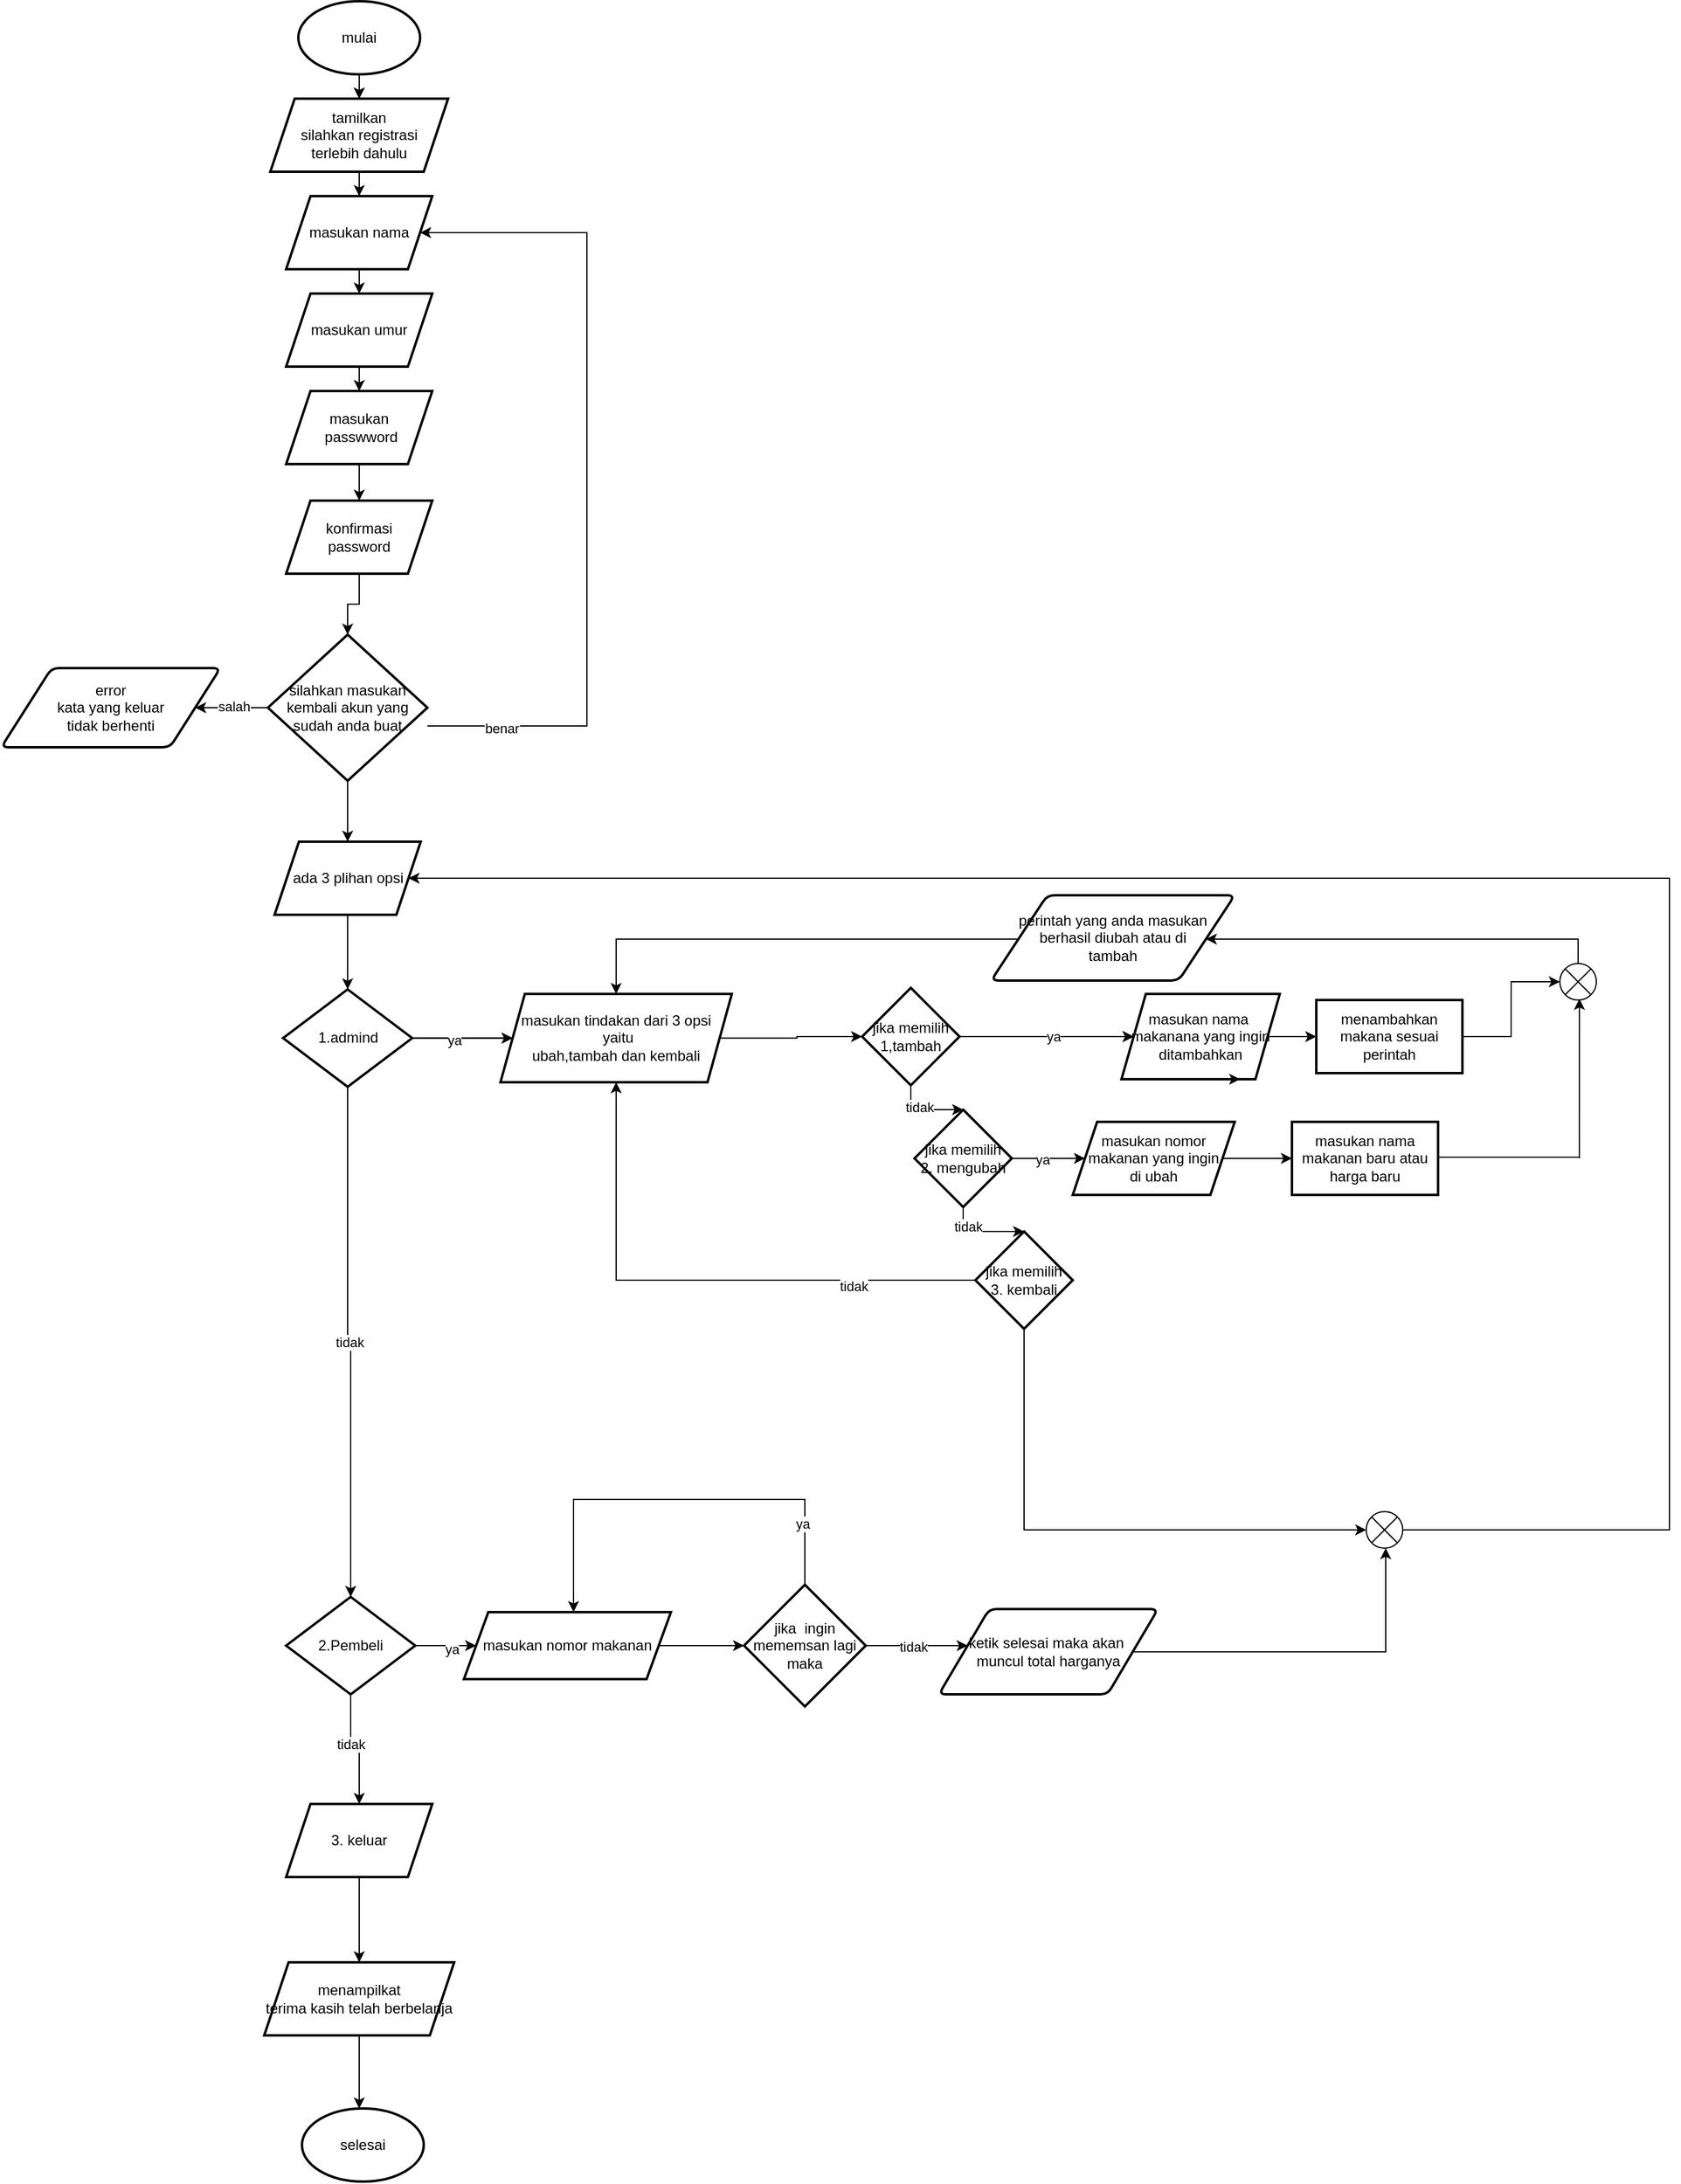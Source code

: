 <mxfile version="22.0.4" type="device">
  <diagram name="Halaman-1" id="zYmNK1WFixq8efv47aNe">
    <mxGraphModel dx="1379" dy="563" grid="1" gridSize="10" guides="1" tooltips="1" connect="1" arrows="1" fold="1" page="1" pageScale="1" pageWidth="827" pageHeight="1169" math="0" shadow="0">
      <root>
        <mxCell id="0" />
        <mxCell id="1" parent="0" />
        <mxCell id="SXLZmtbMJsGRSgjmOWH3-4" value="" style="edgeStyle=orthogonalEdgeStyle;rounded=0;orthogonalLoop=1;jettySize=auto;html=1;" edge="1" parent="1" source="SXLZmtbMJsGRSgjmOWH3-1" target="SXLZmtbMJsGRSgjmOWH3-3">
          <mxGeometry relative="1" as="geometry" />
        </mxCell>
        <mxCell id="SXLZmtbMJsGRSgjmOWH3-8" value="" style="edgeStyle=orthogonalEdgeStyle;rounded=0;orthogonalLoop=1;jettySize=auto;html=1;" edge="1" parent="1" source="SXLZmtbMJsGRSgjmOWH3-1" target="SXLZmtbMJsGRSgjmOWH3-3">
          <mxGeometry relative="1" as="geometry" />
        </mxCell>
        <mxCell id="SXLZmtbMJsGRSgjmOWH3-1" value="mulai" style="strokeWidth=2;html=1;shape=mxgraph.flowchart.start_1;whiteSpace=wrap;" vertex="1" parent="1">
          <mxGeometry x="361" y="130" width="100" height="60" as="geometry" />
        </mxCell>
        <mxCell id="SXLZmtbMJsGRSgjmOWH3-6" value="" style="edgeStyle=orthogonalEdgeStyle;rounded=0;orthogonalLoop=1;jettySize=auto;html=1;" edge="1" parent="1" source="SXLZmtbMJsGRSgjmOWH3-3" target="SXLZmtbMJsGRSgjmOWH3-5">
          <mxGeometry relative="1" as="geometry" />
        </mxCell>
        <mxCell id="SXLZmtbMJsGRSgjmOWH3-3" value="tamilkan&lt;br&gt;silahkan registrasi&lt;br&gt;terlebih dahulu" style="shape=parallelogram;perimeter=parallelogramPerimeter;whiteSpace=wrap;html=1;fixedSize=1;strokeWidth=2;" vertex="1" parent="1">
          <mxGeometry x="338" y="210" width="146" height="60" as="geometry" />
        </mxCell>
        <mxCell id="SXLZmtbMJsGRSgjmOWH3-10" value="" style="edgeStyle=orthogonalEdgeStyle;rounded=0;orthogonalLoop=1;jettySize=auto;html=1;" edge="1" parent="1" source="SXLZmtbMJsGRSgjmOWH3-5" target="SXLZmtbMJsGRSgjmOWH3-9">
          <mxGeometry relative="1" as="geometry" />
        </mxCell>
        <mxCell id="SXLZmtbMJsGRSgjmOWH3-5" value="masukan nama" style="shape=parallelogram;perimeter=parallelogramPerimeter;whiteSpace=wrap;html=1;fixedSize=1;strokeWidth=2;" vertex="1" parent="1">
          <mxGeometry x="351" y="290" width="120" height="60" as="geometry" />
        </mxCell>
        <mxCell id="SXLZmtbMJsGRSgjmOWH3-12" value="" style="edgeStyle=orthogonalEdgeStyle;rounded=0;orthogonalLoop=1;jettySize=auto;html=1;" edge="1" parent="1" source="SXLZmtbMJsGRSgjmOWH3-9" target="SXLZmtbMJsGRSgjmOWH3-11">
          <mxGeometry relative="1" as="geometry" />
        </mxCell>
        <mxCell id="SXLZmtbMJsGRSgjmOWH3-9" value="masukan umur" style="shape=parallelogram;perimeter=parallelogramPerimeter;whiteSpace=wrap;html=1;fixedSize=1;strokeWidth=2;" vertex="1" parent="1">
          <mxGeometry x="351" y="370" width="120" height="60" as="geometry" />
        </mxCell>
        <mxCell id="SXLZmtbMJsGRSgjmOWH3-27" value="" style="edgeStyle=orthogonalEdgeStyle;rounded=0;orthogonalLoop=1;jettySize=auto;html=1;" edge="1" parent="1" source="SXLZmtbMJsGRSgjmOWH3-11" target="SXLZmtbMJsGRSgjmOWH3-26">
          <mxGeometry relative="1" as="geometry" />
        </mxCell>
        <mxCell id="SXLZmtbMJsGRSgjmOWH3-11" value="masukan&lt;br&gt;&amp;nbsp;passwword" style="shape=parallelogram;perimeter=parallelogramPerimeter;whiteSpace=wrap;html=1;fixedSize=1;strokeWidth=2;" vertex="1" parent="1">
          <mxGeometry x="351" y="450" width="120" height="60" as="geometry" />
        </mxCell>
        <mxCell id="SXLZmtbMJsGRSgjmOWH3-31" value="" style="edgeStyle=orthogonalEdgeStyle;rounded=0;orthogonalLoop=1;jettySize=auto;html=1;" edge="1" parent="1" source="SXLZmtbMJsGRSgjmOWH3-15" target="SXLZmtbMJsGRSgjmOWH3-30">
          <mxGeometry relative="1" as="geometry" />
        </mxCell>
        <mxCell id="SXLZmtbMJsGRSgjmOWH3-35" value="" style="edgeStyle=orthogonalEdgeStyle;rounded=0;orthogonalLoop=1;jettySize=auto;html=1;" edge="1" parent="1" source="SXLZmtbMJsGRSgjmOWH3-15" target="SXLZmtbMJsGRSgjmOWH3-29">
          <mxGeometry relative="1" as="geometry" />
        </mxCell>
        <mxCell id="SXLZmtbMJsGRSgjmOWH3-41" value="salah&lt;br&gt;" style="edgeLabel;html=1;align=center;verticalAlign=middle;resizable=0;points=[];" vertex="1" connectable="0" parent="SXLZmtbMJsGRSgjmOWH3-35">
          <mxGeometry x="-0.031" y="-1" relative="1" as="geometry">
            <mxPoint as="offset" />
          </mxGeometry>
        </mxCell>
        <mxCell id="SXLZmtbMJsGRSgjmOWH3-37" value="" style="edgeStyle=orthogonalEdgeStyle;rounded=0;orthogonalLoop=1;jettySize=auto;html=1;" edge="1" parent="1" source="SXLZmtbMJsGRSgjmOWH3-15" target="SXLZmtbMJsGRSgjmOWH3-5">
          <mxGeometry relative="1" as="geometry">
            <mxPoint x="597" y="330" as="targetPoint" />
            <Array as="points">
              <mxPoint x="598" y="725" />
              <mxPoint x="598" y="320" />
            </Array>
          </mxGeometry>
        </mxCell>
        <mxCell id="SXLZmtbMJsGRSgjmOWH3-42" value="benar" style="edgeLabel;html=1;align=center;verticalAlign=middle;resizable=0;points=[];" vertex="1" connectable="0" parent="SXLZmtbMJsGRSgjmOWH3-37">
          <mxGeometry x="-0.82" y="-2" relative="1" as="geometry">
            <mxPoint as="offset" />
          </mxGeometry>
        </mxCell>
        <mxCell id="SXLZmtbMJsGRSgjmOWH3-15" value="silahkan masukan kembali akun yang sudah anda buat" style="strokeWidth=2;html=1;shape=mxgraph.flowchart.decision;whiteSpace=wrap;" vertex="1" parent="1">
          <mxGeometry x="336" y="650" width="131" height="120" as="geometry" />
        </mxCell>
        <mxCell id="SXLZmtbMJsGRSgjmOWH3-28" value="" style="edgeStyle=orthogonalEdgeStyle;rounded=0;orthogonalLoop=1;jettySize=auto;html=1;" edge="1" parent="1" source="SXLZmtbMJsGRSgjmOWH3-26" target="SXLZmtbMJsGRSgjmOWH3-15">
          <mxGeometry relative="1" as="geometry" />
        </mxCell>
        <mxCell id="SXLZmtbMJsGRSgjmOWH3-26" value="konfirmasi&lt;br&gt;password" style="shape=parallelogram;perimeter=parallelogramPerimeter;whiteSpace=wrap;html=1;fixedSize=1;strokeWidth=2;" vertex="1" parent="1">
          <mxGeometry x="351" y="540" width="120" height="60" as="geometry" />
        </mxCell>
        <mxCell id="SXLZmtbMJsGRSgjmOWH3-29" value="error&lt;br&gt;kata yang keluar&lt;br&gt;tidak berhenti" style="shape=parallelogram;html=1;strokeWidth=2;perimeter=parallelogramPerimeter;whiteSpace=wrap;rounded=1;arcSize=12;size=0.23;" vertex="1" parent="1">
          <mxGeometry x="117" y="677.5" width="180" height="65" as="geometry" />
        </mxCell>
        <mxCell id="SXLZmtbMJsGRSgjmOWH3-33" value="" style="edgeStyle=orthogonalEdgeStyle;rounded=0;orthogonalLoop=1;jettySize=auto;html=1;" edge="1" parent="1" source="SXLZmtbMJsGRSgjmOWH3-30" target="SXLZmtbMJsGRSgjmOWH3-32">
          <mxGeometry relative="1" as="geometry" />
        </mxCell>
        <mxCell id="SXLZmtbMJsGRSgjmOWH3-30" value="ada 3 plihan opsi" style="shape=parallelogram;perimeter=parallelogramPerimeter;whiteSpace=wrap;html=1;fixedSize=1;strokeWidth=2;" vertex="1" parent="1">
          <mxGeometry x="341.5" y="820" width="120" height="60" as="geometry" />
        </mxCell>
        <mxCell id="SXLZmtbMJsGRSgjmOWH3-44" value="" style="edgeStyle=orthogonalEdgeStyle;rounded=0;orthogonalLoop=1;jettySize=auto;html=1;" edge="1" parent="1" source="SXLZmtbMJsGRSgjmOWH3-32" target="SXLZmtbMJsGRSgjmOWH3-43">
          <mxGeometry relative="1" as="geometry" />
        </mxCell>
        <mxCell id="SXLZmtbMJsGRSgjmOWH3-45" value="" style="edgeStyle=orthogonalEdgeStyle;rounded=0;orthogonalLoop=1;jettySize=auto;html=1;" edge="1" parent="1" source="SXLZmtbMJsGRSgjmOWH3-32" target="SXLZmtbMJsGRSgjmOWH3-43">
          <mxGeometry relative="1" as="geometry" />
        </mxCell>
        <mxCell id="SXLZmtbMJsGRSgjmOWH3-46" value="ya" style="edgeLabel;html=1;align=center;verticalAlign=middle;resizable=0;points=[];" vertex="1" connectable="0" parent="SXLZmtbMJsGRSgjmOWH3-45">
          <mxGeometry x="-0.175" y="-1" relative="1" as="geometry">
            <mxPoint as="offset" />
          </mxGeometry>
        </mxCell>
        <mxCell id="SXLZmtbMJsGRSgjmOWH3-48" value="tidak" style="edgeStyle=orthogonalEdgeStyle;rounded=0;orthogonalLoop=1;jettySize=auto;html=1;" edge="1" parent="1" source="SXLZmtbMJsGRSgjmOWH3-32" target="SXLZmtbMJsGRSgjmOWH3-47">
          <mxGeometry relative="1" as="geometry" />
        </mxCell>
        <mxCell id="SXLZmtbMJsGRSgjmOWH3-32" value="1.admind" style="rhombus;whiteSpace=wrap;html=1;strokeWidth=2;" vertex="1" parent="1">
          <mxGeometry x="348.5" y="941.25" width="106" height="80" as="geometry" />
        </mxCell>
        <mxCell id="SXLZmtbMJsGRSgjmOWH3-52" value="" style="edgeStyle=orthogonalEdgeStyle;rounded=0;orthogonalLoop=1;jettySize=auto;html=1;" edge="1" parent="1" source="SXLZmtbMJsGRSgjmOWH3-43" target="SXLZmtbMJsGRSgjmOWH3-51">
          <mxGeometry relative="1" as="geometry" />
        </mxCell>
        <mxCell id="SXLZmtbMJsGRSgjmOWH3-43" value="masukan tindakan dari 3 opsi&lt;br&gt;&amp;nbsp;yaitu&lt;br&gt;ubah,tambah dan kembali" style="shape=parallelogram;perimeter=parallelogramPerimeter;whiteSpace=wrap;html=1;fixedSize=1;strokeWidth=2;" vertex="1" parent="1">
          <mxGeometry x="527" y="945" width="190" height="72.5" as="geometry" />
        </mxCell>
        <mxCell id="SXLZmtbMJsGRSgjmOWH3-86" value="" style="edgeStyle=orthogonalEdgeStyle;rounded=0;orthogonalLoop=1;jettySize=auto;html=1;" edge="1" parent="1" source="SXLZmtbMJsGRSgjmOWH3-47" target="SXLZmtbMJsGRSgjmOWH3-85">
          <mxGeometry relative="1" as="geometry" />
        </mxCell>
        <mxCell id="SXLZmtbMJsGRSgjmOWH3-127" value="ya&lt;br&gt;" style="edgeLabel;html=1;align=center;verticalAlign=middle;resizable=0;points=[];" vertex="1" connectable="0" parent="SXLZmtbMJsGRSgjmOWH3-86">
          <mxGeometry x="0.246" y="-3" relative="1" as="geometry">
            <mxPoint x="-1" as="offset" />
          </mxGeometry>
        </mxCell>
        <mxCell id="SXLZmtbMJsGRSgjmOWH3-124" value="" style="edgeStyle=orthogonalEdgeStyle;rounded=0;orthogonalLoop=1;jettySize=auto;html=1;" edge="1" parent="1" source="SXLZmtbMJsGRSgjmOWH3-47" target="SXLZmtbMJsGRSgjmOWH3-123">
          <mxGeometry relative="1" as="geometry" />
        </mxCell>
        <mxCell id="SXLZmtbMJsGRSgjmOWH3-128" value="tidak" style="edgeLabel;html=1;align=center;verticalAlign=middle;resizable=0;points=[];" vertex="1" connectable="0" parent="SXLZmtbMJsGRSgjmOWH3-124">
          <mxGeometry x="-0.17" relative="1" as="geometry">
            <mxPoint as="offset" />
          </mxGeometry>
        </mxCell>
        <mxCell id="SXLZmtbMJsGRSgjmOWH3-47" value="2.Pembeli" style="rhombus;whiteSpace=wrap;html=1;strokeWidth=2;" vertex="1" parent="1">
          <mxGeometry x="351" y="1440" width="106" height="80" as="geometry" />
        </mxCell>
        <mxCell id="SXLZmtbMJsGRSgjmOWH3-106" value="" style="edgeStyle=orthogonalEdgeStyle;rounded=0;orthogonalLoop=1;jettySize=auto;html=1;" edge="1" parent="1">
          <mxGeometry relative="1" as="geometry">
            <mxPoint x="1283" y="1079" as="sourcePoint" />
            <mxPoint x="1413.07" y="949" as="targetPoint" />
            <Array as="points">
              <mxPoint x="1413.07" y="1079" />
              <mxPoint x="1398.07" y="1080" />
            </Array>
          </mxGeometry>
        </mxCell>
        <mxCell id="SXLZmtbMJsGRSgjmOWH3-49" value="masukan nama makanan baru atau harga baru" style="whiteSpace=wrap;html=1;strokeWidth=2;" vertex="1" parent="1">
          <mxGeometry x="1177" y="1050" width="120" height="60" as="geometry" />
        </mxCell>
        <mxCell id="SXLZmtbMJsGRSgjmOWH3-56" value="" style="edgeStyle=orthogonalEdgeStyle;rounded=0;orthogonalLoop=1;jettySize=auto;html=1;" edge="1" parent="1" source="SXLZmtbMJsGRSgjmOWH3-51" target="SXLZmtbMJsGRSgjmOWH3-55">
          <mxGeometry relative="1" as="geometry" />
        </mxCell>
        <mxCell id="SXLZmtbMJsGRSgjmOWH3-58" value="" style="edgeStyle=orthogonalEdgeStyle;rounded=0;orthogonalLoop=1;jettySize=auto;html=1;" edge="1" parent="1" source="SXLZmtbMJsGRSgjmOWH3-51" target="SXLZmtbMJsGRSgjmOWH3-55">
          <mxGeometry relative="1" as="geometry" />
        </mxCell>
        <mxCell id="SXLZmtbMJsGRSgjmOWH3-59" value="ya" style="edgeLabel;html=1;align=center;verticalAlign=middle;resizable=0;points=[];" vertex="1" connectable="0" parent="SXLZmtbMJsGRSgjmOWH3-58">
          <mxGeometry x="0.068" relative="1" as="geometry">
            <mxPoint as="offset" />
          </mxGeometry>
        </mxCell>
        <mxCell id="SXLZmtbMJsGRSgjmOWH3-61" value="" style="edgeStyle=orthogonalEdgeStyle;rounded=0;orthogonalLoop=1;jettySize=auto;html=1;" edge="1" parent="1" source="SXLZmtbMJsGRSgjmOWH3-51" target="SXLZmtbMJsGRSgjmOWH3-60">
          <mxGeometry relative="1" as="geometry" />
        </mxCell>
        <mxCell id="SXLZmtbMJsGRSgjmOWH3-69" value="tidak" style="edgeLabel;html=1;align=center;verticalAlign=middle;resizable=0;points=[];" vertex="1" connectable="0" parent="SXLZmtbMJsGRSgjmOWH3-61">
          <mxGeometry x="-0.142" y="2" relative="1" as="geometry">
            <mxPoint as="offset" />
          </mxGeometry>
        </mxCell>
        <mxCell id="SXLZmtbMJsGRSgjmOWH3-51" value="jika memilih&lt;br&gt;1,tambah" style="rhombus;whiteSpace=wrap;html=1;strokeWidth=2;" vertex="1" parent="1">
          <mxGeometry x="824" y="940" width="80" height="80" as="geometry" />
        </mxCell>
        <mxCell id="SXLZmtbMJsGRSgjmOWH3-84" value="" style="edgeStyle=orthogonalEdgeStyle;rounded=0;orthogonalLoop=1;jettySize=auto;html=1;entryX=0;entryY=0.5;entryDx=0;entryDy=0;entryPerimeter=0;" edge="1" parent="1" source="SXLZmtbMJsGRSgjmOWH3-53" target="SXLZmtbMJsGRSgjmOWH3-107">
          <mxGeometry relative="1" as="geometry">
            <mxPoint x="1387" y="980" as="targetPoint" />
          </mxGeometry>
        </mxCell>
        <mxCell id="SXLZmtbMJsGRSgjmOWH3-53" value="menambahkan makana sesuai perintah" style="whiteSpace=wrap;html=1;strokeWidth=2;" vertex="1" parent="1">
          <mxGeometry x="1197" y="950" width="120" height="60" as="geometry" />
        </mxCell>
        <mxCell id="SXLZmtbMJsGRSgjmOWH3-57" value="" style="edgeStyle=orthogonalEdgeStyle;rounded=0;orthogonalLoop=1;jettySize=auto;html=1;" edge="1" parent="1" source="SXLZmtbMJsGRSgjmOWH3-55" target="SXLZmtbMJsGRSgjmOWH3-53">
          <mxGeometry relative="1" as="geometry" />
        </mxCell>
        <mxCell id="SXLZmtbMJsGRSgjmOWH3-55" value="masukan nama&amp;nbsp;&lt;br&gt;makanana yang ingin&lt;br&gt;ditambahkan" style="shape=parallelogram;perimeter=parallelogramPerimeter;whiteSpace=wrap;html=1;fixedSize=1;strokeWidth=2;" vertex="1" parent="1">
          <mxGeometry x="1037" y="945" width="130" height="70" as="geometry" />
        </mxCell>
        <mxCell id="SXLZmtbMJsGRSgjmOWH3-63" value="" style="edgeStyle=orthogonalEdgeStyle;rounded=0;orthogonalLoop=1;jettySize=auto;html=1;" edge="1" parent="1" source="SXLZmtbMJsGRSgjmOWH3-60" target="SXLZmtbMJsGRSgjmOWH3-62">
          <mxGeometry relative="1" as="geometry" />
        </mxCell>
        <mxCell id="SXLZmtbMJsGRSgjmOWH3-67" value="ya" style="edgeLabel;html=1;align=center;verticalAlign=middle;resizable=0;points=[];" vertex="1" connectable="0" parent="SXLZmtbMJsGRSgjmOWH3-63">
          <mxGeometry x="-0.189" y="-1" relative="1" as="geometry">
            <mxPoint as="offset" />
          </mxGeometry>
        </mxCell>
        <mxCell id="SXLZmtbMJsGRSgjmOWH3-66" value="" style="edgeStyle=orthogonalEdgeStyle;rounded=0;orthogonalLoop=1;jettySize=auto;html=1;" edge="1" parent="1" source="SXLZmtbMJsGRSgjmOWH3-60" target="SXLZmtbMJsGRSgjmOWH3-65">
          <mxGeometry relative="1" as="geometry" />
        </mxCell>
        <mxCell id="SXLZmtbMJsGRSgjmOWH3-68" value="tidak" style="edgeLabel;html=1;align=center;verticalAlign=middle;resizable=0;points=[];" vertex="1" connectable="0" parent="SXLZmtbMJsGRSgjmOWH3-66">
          <mxGeometry x="-0.317" y="4" relative="1" as="geometry">
            <mxPoint as="offset" />
          </mxGeometry>
        </mxCell>
        <mxCell id="SXLZmtbMJsGRSgjmOWH3-60" value="jika memilih&lt;br&gt;2. mengubah" style="rhombus;whiteSpace=wrap;html=1;strokeWidth=2;" vertex="1" parent="1">
          <mxGeometry x="867" y="1040" width="80" height="80" as="geometry" />
        </mxCell>
        <mxCell id="SXLZmtbMJsGRSgjmOWH3-64" value="" style="edgeStyle=orthogonalEdgeStyle;rounded=0;orthogonalLoop=1;jettySize=auto;html=1;" edge="1" parent="1" source="SXLZmtbMJsGRSgjmOWH3-62" target="SXLZmtbMJsGRSgjmOWH3-49">
          <mxGeometry relative="1" as="geometry" />
        </mxCell>
        <mxCell id="SXLZmtbMJsGRSgjmOWH3-62" value="masukan nomor makanan yang ingin&lt;br&gt;di ubah" style="shape=parallelogram;perimeter=parallelogramPerimeter;whiteSpace=wrap;html=1;fixedSize=1;strokeWidth=2;" vertex="1" parent="1">
          <mxGeometry x="997" y="1050" width="133" height="60" as="geometry" />
        </mxCell>
        <mxCell id="SXLZmtbMJsGRSgjmOWH3-71" value="" style="edgeStyle=orthogonalEdgeStyle;rounded=0;orthogonalLoop=1;jettySize=auto;html=1;entryX=0.5;entryY=1;entryDx=0;entryDy=0;" edge="1" parent="1" source="SXLZmtbMJsGRSgjmOWH3-65" target="SXLZmtbMJsGRSgjmOWH3-43">
          <mxGeometry relative="1" as="geometry">
            <mxPoint x="884" y="1370" as="targetPoint" />
          </mxGeometry>
        </mxCell>
        <mxCell id="SXLZmtbMJsGRSgjmOWH3-76" value="tidak" style="edgeLabel;html=1;align=center;verticalAlign=middle;resizable=0;points=[];" vertex="1" connectable="0" parent="SXLZmtbMJsGRSgjmOWH3-71">
          <mxGeometry x="-0.558" y="5" relative="1" as="geometry">
            <mxPoint x="1" as="offset" />
          </mxGeometry>
        </mxCell>
        <mxCell id="SXLZmtbMJsGRSgjmOWH3-118" value="" style="edgeStyle=orthogonalEdgeStyle;rounded=0;orthogonalLoop=1;jettySize=auto;html=1;entryX=0;entryY=0.5;entryDx=0;entryDy=0;entryPerimeter=0;" edge="1" parent="1" source="SXLZmtbMJsGRSgjmOWH3-65" target="SXLZmtbMJsGRSgjmOWH3-115">
          <mxGeometry relative="1" as="geometry">
            <mxPoint x="957" y="1400" as="targetPoint" />
            <Array as="points">
              <mxPoint x="957" y="1385" />
            </Array>
          </mxGeometry>
        </mxCell>
        <mxCell id="SXLZmtbMJsGRSgjmOWH3-65" value="jika memilih&lt;br&gt;3. kembali" style="rhombus;whiteSpace=wrap;html=1;strokeWidth=2;" vertex="1" parent="1">
          <mxGeometry x="917" y="1140" width="80" height="80" as="geometry" />
        </mxCell>
        <mxCell id="SXLZmtbMJsGRSgjmOWH3-79" style="edgeStyle=orthogonalEdgeStyle;rounded=0;orthogonalLoop=1;jettySize=auto;html=1;exitX=0.5;exitY=1;exitDx=0;exitDy=0;entryX=0.75;entryY=1;entryDx=0;entryDy=0;" edge="1" parent="1" source="SXLZmtbMJsGRSgjmOWH3-55" target="SXLZmtbMJsGRSgjmOWH3-55">
          <mxGeometry relative="1" as="geometry" />
        </mxCell>
        <mxCell id="SXLZmtbMJsGRSgjmOWH3-88" value="" style="edgeStyle=orthogonalEdgeStyle;rounded=0;orthogonalLoop=1;jettySize=auto;html=1;" edge="1" parent="1" source="SXLZmtbMJsGRSgjmOWH3-85" target="SXLZmtbMJsGRSgjmOWH3-89">
          <mxGeometry relative="1" as="geometry">
            <mxPoint x="697" y="1480" as="targetPoint" />
          </mxGeometry>
        </mxCell>
        <mxCell id="SXLZmtbMJsGRSgjmOWH3-85" value="masukan nomor makanan" style="shape=parallelogram;perimeter=parallelogramPerimeter;whiteSpace=wrap;html=1;fixedSize=1;strokeWidth=2;" vertex="1" parent="1">
          <mxGeometry x="497" y="1452.5" width="170" height="55" as="geometry" />
        </mxCell>
        <mxCell id="SXLZmtbMJsGRSgjmOWH3-91" value="" style="edgeStyle=orthogonalEdgeStyle;rounded=0;orthogonalLoop=1;jettySize=auto;html=1;" edge="1" parent="1" source="SXLZmtbMJsGRSgjmOWH3-89" target="SXLZmtbMJsGRSgjmOWH3-85">
          <mxGeometry relative="1" as="geometry">
            <mxPoint x="587" y="1440" as="targetPoint" />
            <Array as="points">
              <mxPoint x="777" y="1360" />
              <mxPoint x="587" y="1360" />
            </Array>
          </mxGeometry>
        </mxCell>
        <mxCell id="SXLZmtbMJsGRSgjmOWH3-92" value="ya" style="edgeLabel;html=1;align=center;verticalAlign=middle;resizable=0;points=[];" vertex="1" connectable="0" parent="SXLZmtbMJsGRSgjmOWH3-91">
          <mxGeometry x="-0.709" y="2" relative="1" as="geometry">
            <mxPoint y="1" as="offset" />
          </mxGeometry>
        </mxCell>
        <mxCell id="SXLZmtbMJsGRSgjmOWH3-94" value="" style="edgeStyle=orthogonalEdgeStyle;rounded=0;orthogonalLoop=1;jettySize=auto;html=1;" edge="1" parent="1" source="SXLZmtbMJsGRSgjmOWH3-89" target="SXLZmtbMJsGRSgjmOWH3-95">
          <mxGeometry relative="1" as="geometry">
            <mxPoint x="897" y="1480" as="targetPoint" />
            <Array as="points">
              <mxPoint x="897" y="1480" />
              <mxPoint x="897" y="1480" />
            </Array>
          </mxGeometry>
        </mxCell>
        <mxCell id="SXLZmtbMJsGRSgjmOWH3-96" value="tidak" style="edgeLabel;html=1;align=center;verticalAlign=middle;resizable=0;points=[];" vertex="1" connectable="0" parent="SXLZmtbMJsGRSgjmOWH3-94">
          <mxGeometry x="-0.068" y="-1" relative="1" as="geometry">
            <mxPoint as="offset" />
          </mxGeometry>
        </mxCell>
        <mxCell id="SXLZmtbMJsGRSgjmOWH3-89" value="jika&amp;nbsp; ingin&lt;br&gt;mememsan lagi&lt;br&gt;maka" style="strokeWidth=2;html=1;shape=mxgraph.flowchart.decision;whiteSpace=wrap;" vertex="1" parent="1">
          <mxGeometry x="727" y="1430" width="100" height="100" as="geometry" />
        </mxCell>
        <mxCell id="SXLZmtbMJsGRSgjmOWH3-98" value="" style="edgeStyle=orthogonalEdgeStyle;rounded=0;orthogonalLoop=1;jettySize=auto;html=1;entryX=0.5;entryY=1;entryDx=0;entryDy=0;entryPerimeter=0;" edge="1" parent="1">
          <mxGeometry relative="1" as="geometry">
            <mxPoint x="1043.261" y="1485.067" as="sourcePoint" />
            <mxPoint x="1254" y="1400" as="targetPoint" />
            <Array as="points">
              <mxPoint x="1254" y="1485" />
            </Array>
          </mxGeometry>
        </mxCell>
        <mxCell id="SXLZmtbMJsGRSgjmOWH3-95" value="ketik selesai maka akan&amp;nbsp;&lt;br&gt;muncul total harganya" style="shape=parallelogram;html=1;strokeWidth=2;perimeter=parallelogramPerimeter;whiteSpace=wrap;rounded=1;arcSize=12;size=0.23;" vertex="1" parent="1">
          <mxGeometry x="887" y="1450" width="180" height="70" as="geometry" />
        </mxCell>
        <mxCell id="SXLZmtbMJsGRSgjmOWH3-109" value="" style="edgeStyle=orthogonalEdgeStyle;rounded=0;orthogonalLoop=1;jettySize=auto;html=1;entryX=0.5;entryY=0;entryDx=0;entryDy=0;" edge="1" parent="1" source="SXLZmtbMJsGRSgjmOWH3-112" target="SXLZmtbMJsGRSgjmOWH3-43">
          <mxGeometry relative="1" as="geometry">
            <mxPoint x="487" y="840" as="targetPoint" />
            <Array as="points">
              <mxPoint x="622" y="900" />
            </Array>
          </mxGeometry>
        </mxCell>
        <mxCell id="SXLZmtbMJsGRSgjmOWH3-107" value="" style="verticalLabelPosition=bottom;verticalAlign=top;html=1;shape=mxgraph.flowchart.or;" vertex="1" parent="1">
          <mxGeometry x="1397" y="920" width="30" height="30" as="geometry" />
        </mxCell>
        <mxCell id="SXLZmtbMJsGRSgjmOWH3-113" value="" style="edgeStyle=orthogonalEdgeStyle;rounded=0;orthogonalLoop=1;jettySize=auto;html=1;" edge="1" parent="1" source="SXLZmtbMJsGRSgjmOWH3-107" target="SXLZmtbMJsGRSgjmOWH3-112">
          <mxGeometry relative="1" as="geometry">
            <mxPoint x="1412" y="920" as="sourcePoint" />
            <mxPoint x="1137" y="900" as="targetPoint" />
            <Array as="points">
              <mxPoint x="1412" y="900" />
            </Array>
          </mxGeometry>
        </mxCell>
        <mxCell id="SXLZmtbMJsGRSgjmOWH3-112" value="perintah yang anda masukan berhasil diubah atau di &lt;br&gt;tambah" style="shape=parallelogram;html=1;strokeWidth=2;perimeter=parallelogramPerimeter;whiteSpace=wrap;rounded=1;arcSize=12;size=0.23;" vertex="1" parent="1">
          <mxGeometry x="930" y="864" width="200" height="70" as="geometry" />
        </mxCell>
        <mxCell id="SXLZmtbMJsGRSgjmOWH3-120" value="" style="edgeStyle=orthogonalEdgeStyle;rounded=0;orthogonalLoop=1;jettySize=auto;html=1;entryX=1;entryY=0.5;entryDx=0;entryDy=0;" edge="1" parent="1" source="SXLZmtbMJsGRSgjmOWH3-115" target="SXLZmtbMJsGRSgjmOWH3-30">
          <mxGeometry relative="1" as="geometry">
            <mxPoint x="1487" y="790" as="targetPoint" />
            <Array as="points">
              <mxPoint x="1487" y="1385" />
              <mxPoint x="1487" y="850" />
            </Array>
          </mxGeometry>
        </mxCell>
        <mxCell id="SXLZmtbMJsGRSgjmOWH3-115" value="" style="verticalLabelPosition=bottom;verticalAlign=top;html=1;shape=mxgraph.flowchart.or;" vertex="1" parent="1">
          <mxGeometry x="1238" y="1370" width="30" height="30" as="geometry" />
        </mxCell>
        <mxCell id="SXLZmtbMJsGRSgjmOWH3-126" value="" style="edgeStyle=orthogonalEdgeStyle;rounded=0;orthogonalLoop=1;jettySize=auto;html=1;" edge="1" parent="1" source="SXLZmtbMJsGRSgjmOWH3-123" target="SXLZmtbMJsGRSgjmOWH3-125">
          <mxGeometry relative="1" as="geometry" />
        </mxCell>
        <mxCell id="SXLZmtbMJsGRSgjmOWH3-123" value="3. keluar" style="shape=parallelogram;perimeter=parallelogramPerimeter;whiteSpace=wrap;html=1;fixedSize=1;strokeWidth=2;" vertex="1" parent="1">
          <mxGeometry x="351" y="1610" width="120" height="60" as="geometry" />
        </mxCell>
        <mxCell id="SXLZmtbMJsGRSgjmOWH3-130" value="" style="edgeStyle=orthogonalEdgeStyle;rounded=0;orthogonalLoop=1;jettySize=auto;html=1;" edge="1" parent="1" source="SXLZmtbMJsGRSgjmOWH3-125">
          <mxGeometry relative="1" as="geometry">
            <mxPoint x="411" y="1860" as="targetPoint" />
          </mxGeometry>
        </mxCell>
        <mxCell id="SXLZmtbMJsGRSgjmOWH3-125" value="menampilkat&lt;br&gt;terima kasih telah berbelanja" style="shape=parallelogram;perimeter=parallelogramPerimeter;whiteSpace=wrap;html=1;fixedSize=1;strokeWidth=2;" vertex="1" parent="1">
          <mxGeometry x="333" y="1740" width="156" height="60" as="geometry" />
        </mxCell>
        <mxCell id="SXLZmtbMJsGRSgjmOWH3-129" value="selesai" style="strokeWidth=2;html=1;shape=mxgraph.flowchart.start_1;whiteSpace=wrap;" vertex="1" parent="1">
          <mxGeometry x="364" y="1860" width="100" height="60" as="geometry" />
        </mxCell>
      </root>
    </mxGraphModel>
  </diagram>
</mxfile>
